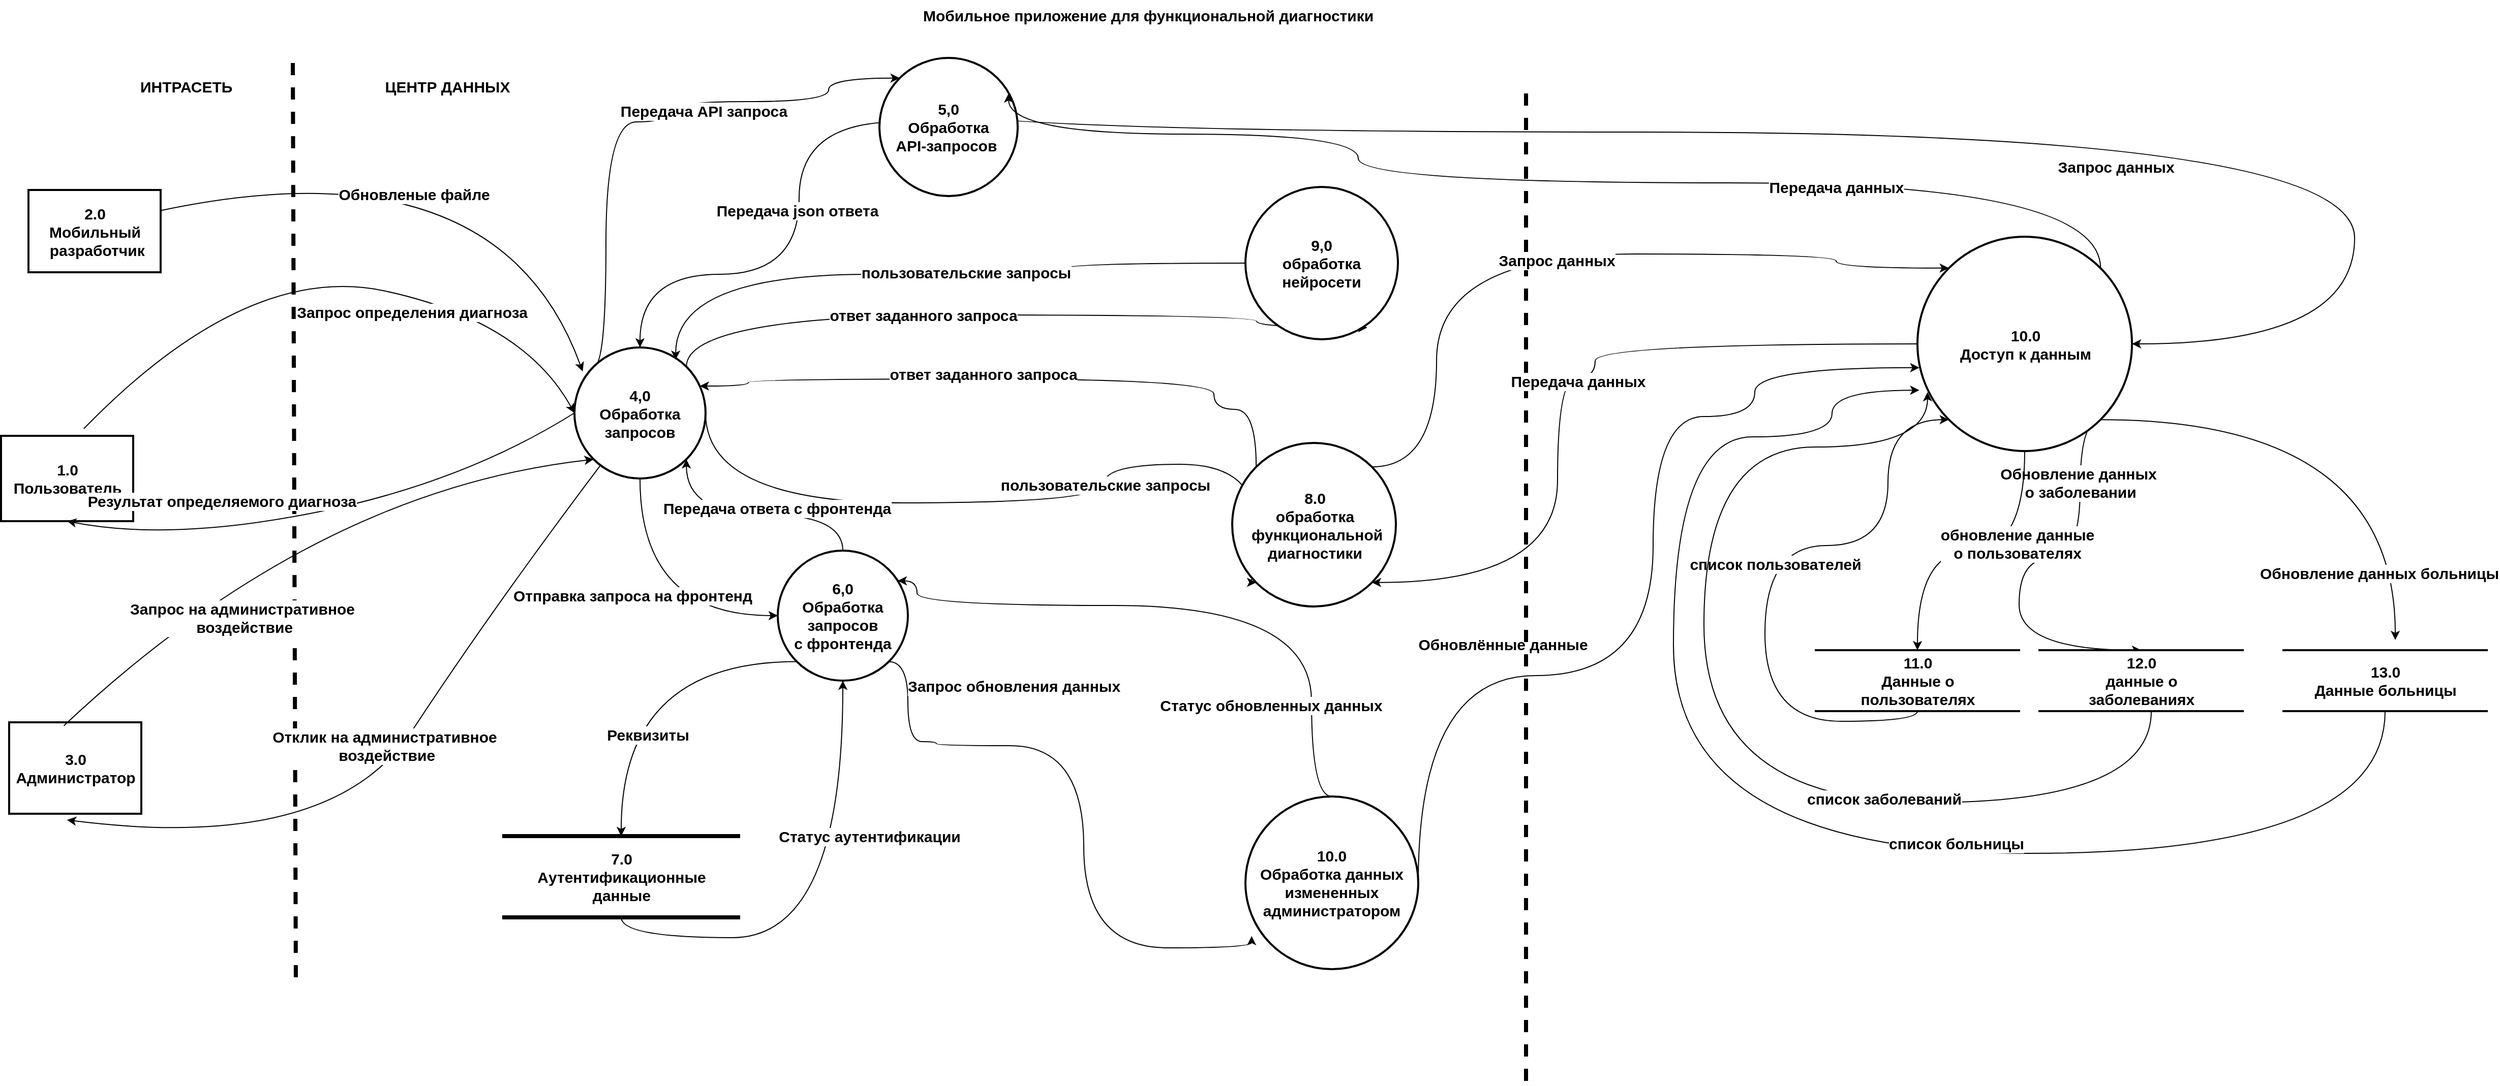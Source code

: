 <mxfile version="19.0.3" type="github">
  <diagram id="IhzEzsToBiXMktf6I1g5" name="Page-1">
    <mxGraphModel dx="1537" dy="692" grid="0" gridSize="10" guides="1" tooltips="1" connect="1" arrows="1" fold="1" page="0" pageScale="1" pageWidth="827" pageHeight="1169" math="0" shadow="0">
      <root>
        <mxCell id="0" />
        <mxCell id="1" parent="0" />
        <mxCell id="C1wmLBce0w5cXy57Bqss-13" value="" style="endArrow=none;html=1;rounded=0;fontSize=15;dashed=1;strokeWidth=4;shadow=0;fontStyle=1;exitX=0.399;exitY=-0.267;exitDx=0;exitDy=0;exitPerimeter=0;" parent="1" edge="1" source="C1wmLBce0w5cXy57Bqss-17">
          <mxGeometry width="50" height="50" relative="1" as="geometry">
            <mxPoint x="405" y="172.0" as="sourcePoint" />
            <mxPoint x="405" y="1046" as="targetPoint" />
          </mxGeometry>
        </mxCell>
        <mxCell id="C1wmLBce0w5cXy57Bqss-15" value="&lt;div style=&quot;line-height: 0.9; font-size: 15px;&quot;&gt;&lt;br style=&quot;font-size: 15px;&quot;&gt;&lt;/div&gt;&lt;div style=&quot;display: none; font-size: 15px;&quot; id=&quot;SDCloudData&quot;&gt;&lt;/div&gt;" style="text;whiteSpace=wrap;html=1;fontSize=15;fontStyle=1" parent="1" vertex="1">
          <mxGeometry x="392" y="165" width="3" height="15" as="geometry" />
        </mxCell>
        <mxCell id="C1wmLBce0w5cXy57Bqss-16" value="1.0&lt;br style=&quot;font-size: 15px;&quot;&gt;Пользователь&lt;div style=&quot;display: none; font-size: 15px;&quot; id=&quot;SDCloudData&quot;&gt;&lt;/div&gt;" style="html=1;dashed=0;whitespace=wrap;fontStyle=1;fontSize=15;strokeWidth=2;" parent="1" vertex="1">
          <mxGeometry x="115" y="509" width="130" height="84" as="geometry" />
        </mxCell>
        <mxCell id="C1wmLBce0w5cXy57Bqss-17" value="ИНТРАСЕТЬ&amp;nbsp; &amp;nbsp; &amp;nbsp; &amp;nbsp; &amp;nbsp; &amp;nbsp; &amp;nbsp; &amp;nbsp; &amp;nbsp; &amp;nbsp; &amp;nbsp; &amp;nbsp; &amp;nbsp; &amp;nbsp; &amp;nbsp; &amp;nbsp; &amp;nbsp; &amp;nbsp; ЦЕНТР ДАННЫХ&lt;div style=&quot;display: none; font-size: 15px;&quot; id=&quot;SDCloudData&quot;&gt;&lt;/div&gt;" style="text;whiteSpace=wrap;html=1;strokeWidth=2;fontStyle=1;fontSize=15;" parent="1" vertex="1">
          <mxGeometry x="250" y="150" width="381" height="30" as="geometry" />
        </mxCell>
        <mxCell id="C1wmLBce0w5cXy57Bqss-18" value="Мобильное приложение для функциональной диагностики" style="text;whiteSpace=wrap;html=1;fontSize=15;fontStyle=1" parent="1" vertex="1">
          <mxGeometry x="1020" y="80" width="600" height="30" as="geometry" />
        </mxCell>
        <mxCell id="C1wmLBce0w5cXy57Bqss-19" value="2.0&lt;br style=&quot;font-size: 15px;&quot;&gt;Мобильный&lt;br style=&quot;font-size: 15px;&quot;&gt;&amp;nbsp;разработчик&lt;div style=&quot;display: none; font-size: 15px;&quot; id=&quot;SDCloudData&quot;&gt;&lt;/div&gt;" style="html=1;dashed=0;whitespace=wrap;fontStyle=1;fontSize=15;strokeWidth=2;" parent="1" vertex="1">
          <mxGeometry x="142" y="267" width="130" height="81" as="geometry" />
        </mxCell>
        <mxCell id="C1wmLBce0w5cXy57Bqss-20" value="3.0&lt;br style=&quot;font-size: 15px;&quot;&gt;Администратор&lt;br style=&quot;font-size: 15px;&quot;&gt;&lt;div style=&quot;display: none; font-size: 15px;&quot; id=&quot;SDCloudData&quot;&gt;&lt;/div&gt;" style="html=1;dashed=0;whitespace=wrap;fontStyle=1;fontSize=15;strokeWidth=2;" parent="1" vertex="1">
          <mxGeometry x="123" y="791" width="130" height="90" as="geometry" />
        </mxCell>
        <mxCell id="C1wmLBce0w5cXy57Bqss-21" value="" style="curved=1;endArrow=classic;html=1;rounded=0;fontSize=15;exitX=0.626;exitY=-0.083;exitDx=0;exitDy=0;exitPerimeter=0;entryX=0;entryY=0.5;entryDx=0;entryDy=0;fontStyle=1" parent="1" source="C1wmLBce0w5cXy57Bqss-16" target="GBtB8UjbD1A0Evd2xpRH-1" edge="1">
          <mxGeometry width="50" height="50" relative="1" as="geometry">
            <mxPoint x="266" y="442" as="sourcePoint" />
            <mxPoint x="674.218" y="429.064" as="targetPoint" />
            <Array as="points">
              <mxPoint x="357" y="337" />
              <mxPoint x="629" y="396" />
            </Array>
          </mxGeometry>
        </mxCell>
        <mxCell id="C1wmLBce0w5cXy57Bqss-22" value="&lt;font style=&quot;font-size: 15px;&quot;&gt;Запрос определения диагноза&lt;/font&gt;" style="edgeLabel;html=1;align=center;verticalAlign=middle;resizable=0;points=[];fontSize=15;fontStyle=1" parent="C1wmLBce0w5cXy57Bqss-21" vertex="1" connectable="0">
          <mxGeometry x="0.241" y="-22" relative="1" as="geometry">
            <mxPoint x="20" y="-3" as="offset" />
          </mxGeometry>
        </mxCell>
        <mxCell id="C1wmLBce0w5cXy57Bqss-23" value="" style="curved=1;endArrow=classic;html=1;rounded=0;fontSize=15;entryX=0.5;entryY=1;entryDx=0;entryDy=0;exitX=0;exitY=0.5;exitDx=0;exitDy=0;fontStyle=1" parent="1" source="GBtB8UjbD1A0Evd2xpRH-1" target="C1wmLBce0w5cXy57Bqss-16" edge="1">
          <mxGeometry width="50" height="50" relative="1" as="geometry">
            <mxPoint x="681.503" y="420.503" as="sourcePoint" />
            <mxPoint x="290" y="210" as="targetPoint" />
            <Array as="points">
              <mxPoint x="570" y="555" />
              <mxPoint x="283" y="613" />
            </Array>
          </mxGeometry>
        </mxCell>
        <mxCell id="C1wmLBce0w5cXy57Bqss-24" value="Результат определяемого диагноза" style="edgeLabel;html=1;align=center;verticalAlign=middle;resizable=0;points=[];fontSize=15;fontStyle=1" parent="C1wmLBce0w5cXy57Bqss-23" vertex="1" connectable="0">
          <mxGeometry x="0.404" y="-17" relative="1" as="geometry">
            <mxPoint x="1" y="-13" as="offset" />
          </mxGeometry>
        </mxCell>
        <mxCell id="C1wmLBce0w5cXy57Bqss-25" value="" style="curved=1;endArrow=classic;html=1;rounded=0;fontSize=15;exitX=1;exitY=0.25;exitDx=0;exitDy=0;entryX=0.063;entryY=0.183;entryDx=0;entryDy=0;fontStyle=1;entryPerimeter=0;" parent="1" source="C1wmLBce0w5cXy57Bqss-19" target="GBtB8UjbD1A0Evd2xpRH-1" edge="1">
          <mxGeometry width="50" height="50" relative="1" as="geometry">
            <mxPoint x="400" y="290" as="sourcePoint" />
            <mxPoint x="731" y="400" as="targetPoint" />
            <Array as="points">
              <mxPoint x="604" y="217" />
            </Array>
          </mxGeometry>
        </mxCell>
        <mxCell id="C1wmLBce0w5cXy57Bqss-26" value="Обновленые файле" style="edgeLabel;html=1;align=center;verticalAlign=middle;resizable=0;points=[];fontSize=15;fontStyle=1" parent="C1wmLBce0w5cXy57Bqss-25" vertex="1" connectable="0">
          <mxGeometry x="0.3" y="-18" relative="1" as="geometry">
            <mxPoint x="-80" y="11" as="offset" />
          </mxGeometry>
        </mxCell>
        <mxCell id="C1wmLBce0w5cXy57Bqss-27" value="" style="curved=1;endArrow=classic;html=1;rounded=0;fontSize=15;exitX=0.414;exitY=0.037;exitDx=0;exitDy=0;entryX=0;entryY=1;entryDx=0;entryDy=0;exitPerimeter=0;fontStyle=1" parent="1" source="C1wmLBce0w5cXy57Bqss-20" target="GBtB8UjbD1A0Evd2xpRH-1" edge="1">
          <mxGeometry width="50" height="50" relative="1" as="geometry">
            <mxPoint x="213" y="519" as="sourcePoint" />
            <mxPoint x="681.503" y="519.497" as="targetPoint" />
            <Array as="points">
              <mxPoint x="423" y="563" />
            </Array>
          </mxGeometry>
        </mxCell>
        <mxCell id="C1wmLBce0w5cXy57Bqss-28" value="Запрос на административное&lt;br style=&quot;font-size: 15px;&quot;&gt;&amp;nbsp;воздействие" style="edgeLabel;html=1;align=center;verticalAlign=middle;resizable=0;points=[];fontSize=15;fontStyle=1" parent="C1wmLBce0w5cXy57Bqss-27" vertex="1" connectable="0">
          <mxGeometry x="-0.311" y="-5" relative="1" as="geometry">
            <mxPoint x="17" y="35" as="offset" />
          </mxGeometry>
        </mxCell>
        <mxCell id="C1wmLBce0w5cXy57Bqss-29" value="" style="curved=1;endArrow=classic;html=1;rounded=0;fontSize=15;entryX=0.438;entryY=1.068;entryDx=0;entryDy=0;entryPerimeter=0;fontStyle=1" parent="1" source="GBtB8UjbD1A0Evd2xpRH-1" target="C1wmLBce0w5cXy57Bqss-20" edge="1">
          <mxGeometry width="50" height="50" relative="1" as="geometry">
            <mxPoint x="731" y="540" as="sourcePoint" />
            <mxPoint x="175" y="572" as="targetPoint" />
            <Array as="points">
              <mxPoint x="599" y="678" />
              <mxPoint x="440" y="920" />
            </Array>
          </mxGeometry>
        </mxCell>
        <mxCell id="C1wmLBce0w5cXy57Bqss-30" value="Отклик на административное&lt;br style=&quot;font-size: 15px;&quot;&gt;&amp;nbsp;воздействие" style="edgeLabel;html=1;align=center;verticalAlign=middle;resizable=0;points=[];fontSize=15;fontStyle=1" parent="C1wmLBce0w5cXy57Bqss-29" vertex="1" connectable="0">
          <mxGeometry x="0.272" y="-8" relative="1" as="geometry">
            <mxPoint x="57" y="-100" as="offset" />
          </mxGeometry>
        </mxCell>
        <mxCell id="GBtB8UjbD1A0Evd2xpRH-12" style="edgeStyle=orthogonalEdgeStyle;rounded=0;orthogonalLoop=1;jettySize=auto;html=1;exitX=0.5;exitY=1;exitDx=0;exitDy=0;entryX=0;entryY=0.5;entryDx=0;entryDy=0;curved=1;fontSize=15;fontStyle=1" edge="1" parent="1" source="GBtB8UjbD1A0Evd2xpRH-1" target="GBtB8UjbD1A0Evd2xpRH-4">
          <mxGeometry relative="1" as="geometry" />
        </mxCell>
        <mxCell id="GBtB8UjbD1A0Evd2xpRH-14" value="Отправка запроса на фронтенд" style="edgeLabel;html=1;align=center;verticalAlign=middle;resizable=0;points=[];fontSize=15;fontStyle=1" vertex="1" connectable="0" parent="GBtB8UjbD1A0Evd2xpRH-12">
          <mxGeometry x="-0.053" y="26" relative="1" as="geometry">
            <mxPoint x="-34" y="-13" as="offset" />
          </mxGeometry>
        </mxCell>
        <mxCell id="GBtB8UjbD1A0Evd2xpRH-27" style="edgeStyle=orthogonalEdgeStyle;curved=1;rounded=0;orthogonalLoop=1;jettySize=auto;html=1;exitX=0;exitY=0;exitDx=0;exitDy=0;entryX=0;entryY=0;entryDx=0;entryDy=0;fontSize=15;fontStyle=1" edge="1" parent="1" source="GBtB8UjbD1A0Evd2xpRH-1" target="GBtB8UjbD1A0Evd2xpRH-2">
          <mxGeometry relative="1" as="geometry">
            <Array as="points">
              <mxPoint x="710" y="441" />
              <mxPoint x="710" y="200" />
              <mxPoint x="770" y="200" />
              <mxPoint x="770" y="180" />
              <mxPoint x="929" y="180" />
            </Array>
          </mxGeometry>
        </mxCell>
        <mxCell id="GBtB8UjbD1A0Evd2xpRH-29" value="Передача АPI запроса" style="edgeLabel;html=1;align=center;verticalAlign=middle;resizable=0;points=[];fontSize=15;fontStyle=1" vertex="1" connectable="0" parent="GBtB8UjbD1A0Evd2xpRH-27">
          <mxGeometry x="0.015" y="-1" relative="1" as="geometry">
            <mxPoint x="52" y="-12" as="offset" />
          </mxGeometry>
        </mxCell>
        <mxCell id="GBtB8UjbD1A0Evd2xpRH-31" style="edgeStyle=orthogonalEdgeStyle;curved=1;rounded=0;orthogonalLoop=1;jettySize=auto;html=1;exitX=1;exitY=0;exitDx=0;exitDy=0;entryX=0.8;entryY=0.923;entryDx=0;entryDy=0;entryPerimeter=0;fontSize=15;fontStyle=1" edge="1" parent="1" source="GBtB8UjbD1A0Evd2xpRH-1" target="GBtB8UjbD1A0Evd2xpRH-5">
          <mxGeometry relative="1" as="geometry">
            <Array as="points">
              <mxPoint x="789" y="390" />
              <mxPoint x="1350" y="390" />
            </Array>
          </mxGeometry>
        </mxCell>
        <mxCell id="GBtB8UjbD1A0Evd2xpRH-34" value="ответ заданного запроса" style="edgeLabel;html=1;align=center;verticalAlign=middle;resizable=0;points=[];fontSize=15;fontStyle=1" vertex="1" connectable="0" parent="GBtB8UjbD1A0Evd2xpRH-31">
          <mxGeometry x="0.062" y="18" relative="1" as="geometry">
            <mxPoint x="-106" y="18" as="offset" />
          </mxGeometry>
        </mxCell>
        <mxCell id="GBtB8UjbD1A0Evd2xpRH-40" style="edgeStyle=orthogonalEdgeStyle;curved=1;rounded=0;orthogonalLoop=1;jettySize=auto;html=1;exitX=1;exitY=0.5;exitDx=0;exitDy=0;entryX=0;entryY=1;entryDx=0;entryDy=0;fontSize=15;fontStyle=1" edge="1" parent="1" source="GBtB8UjbD1A0Evd2xpRH-1" target="GBtB8UjbD1A0Evd2xpRH-37">
          <mxGeometry relative="1" as="geometry">
            <Array as="points">
              <mxPoint x="808" y="575" />
              <mxPoint x="1200" y="575" />
              <mxPoint x="1200" y="537" />
              <mxPoint x="1348" y="537" />
            </Array>
          </mxGeometry>
        </mxCell>
        <mxCell id="GBtB8UjbD1A0Evd2xpRH-42" value="пользовательские запросы" style="edgeLabel;html=1;align=center;verticalAlign=middle;resizable=0;points=[];fontSize=15;fontStyle=1" vertex="1" connectable="0" parent="GBtB8UjbD1A0Evd2xpRH-40">
          <mxGeometry x="0.272" y="-1" relative="1" as="geometry">
            <mxPoint as="offset" />
          </mxGeometry>
        </mxCell>
        <mxCell id="GBtB8UjbD1A0Evd2xpRH-1" value="4,0&lt;br style=&quot;font-size: 15px;&quot;&gt;Обработка запросов" style="ellipse;whiteSpace=wrap;html=1;aspect=fixed;strokeWidth=2;fontSize=15;fontStyle=1" vertex="1" parent="1">
          <mxGeometry x="679" y="422" width="129" height="129" as="geometry" />
        </mxCell>
        <mxCell id="GBtB8UjbD1A0Evd2xpRH-28" style="edgeStyle=orthogonalEdgeStyle;curved=1;rounded=0;orthogonalLoop=1;jettySize=auto;html=1;exitX=1;exitY=0;exitDx=0;exitDy=0;entryX=0.5;entryY=0;entryDx=0;entryDy=0;fontSize=15;fontStyle=1" edge="1" parent="1" source="GBtB8UjbD1A0Evd2xpRH-2" target="GBtB8UjbD1A0Evd2xpRH-1">
          <mxGeometry relative="1" as="geometry">
            <Array as="points">
              <mxPoint x="900" y="200" />
              <mxPoint x="900" y="350" />
              <mxPoint x="743" y="350" />
            </Array>
          </mxGeometry>
        </mxCell>
        <mxCell id="GBtB8UjbD1A0Evd2xpRH-30" value="Передача json ответа" style="edgeLabel;html=1;align=center;verticalAlign=middle;resizable=0;points=[];fontSize=15;fontStyle=1" vertex="1" connectable="0" parent="GBtB8UjbD1A0Evd2xpRH-28">
          <mxGeometry x="-0.207" y="-9" relative="1" as="geometry">
            <mxPoint x="7" y="80" as="offset" />
          </mxGeometry>
        </mxCell>
        <mxCell id="GBtB8UjbD1A0Evd2xpRH-75" style="edgeStyle=orthogonalEdgeStyle;curved=1;rounded=0;orthogonalLoop=1;jettySize=auto;html=1;exitX=1;exitY=0;exitDx=0;exitDy=0;entryX=1;entryY=0.5;entryDx=0;entryDy=0;fontSize=15;fontStyle=1" edge="1" parent="1" source="GBtB8UjbD1A0Evd2xpRH-2" target="GBtB8UjbD1A0Evd2xpRH-44">
          <mxGeometry relative="1" as="geometry">
            <Array as="points">
              <mxPoint x="1025" y="210" />
              <mxPoint x="2430" y="210" />
              <mxPoint x="2430" y="419" />
            </Array>
          </mxGeometry>
        </mxCell>
        <mxCell id="GBtB8UjbD1A0Evd2xpRH-78" value="Запрос данных" style="edgeLabel;html=1;align=center;verticalAlign=middle;resizable=0;points=[];fontSize=15;fontStyle=1" vertex="1" connectable="0" parent="GBtB8UjbD1A0Evd2xpRH-75">
          <mxGeometry x="0.322" y="-34" relative="1" as="geometry">
            <mxPoint as="offset" />
          </mxGeometry>
        </mxCell>
        <mxCell id="GBtB8UjbD1A0Evd2xpRH-2" value="5,0&lt;br style=&quot;font-size: 15px;&quot;&gt;Обработка&lt;br style=&quot;font-size: 15px;&quot;&gt;API-запросов&amp;nbsp;" style="ellipse;whiteSpace=wrap;html=1;aspect=fixed;fillColor=default;fontSize=15;fontStyle=1;strokeWidth=2;" vertex="1" parent="1">
          <mxGeometry x="979" y="137" width="136" height="136" as="geometry" />
        </mxCell>
        <mxCell id="GBtB8UjbD1A0Evd2xpRH-13" style="edgeStyle=orthogonalEdgeStyle;curved=1;rounded=0;orthogonalLoop=1;jettySize=auto;html=1;exitX=0.5;exitY=0;exitDx=0;exitDy=0;entryX=1;entryY=1;entryDx=0;entryDy=0;fontSize=15;fontStyle=1" edge="1" parent="1" source="GBtB8UjbD1A0Evd2xpRH-4" target="GBtB8UjbD1A0Evd2xpRH-1">
          <mxGeometry relative="1" as="geometry" />
        </mxCell>
        <mxCell id="GBtB8UjbD1A0Evd2xpRH-15" value="Передача ответа с фронтенда" style="edgeLabel;html=1;align=center;verticalAlign=middle;resizable=0;points=[];fontSize=15;fontStyle=1" vertex="1" connectable="0" parent="GBtB8UjbD1A0Evd2xpRH-13">
          <mxGeometry x="-0.081" y="29" relative="1" as="geometry">
            <mxPoint x="11" y="-36" as="offset" />
          </mxGeometry>
        </mxCell>
        <mxCell id="GBtB8UjbD1A0Evd2xpRH-16" style="edgeStyle=orthogonalEdgeStyle;curved=1;rounded=0;orthogonalLoop=1;jettySize=auto;html=1;exitX=1;exitY=1;exitDx=0;exitDy=0;entryX=0.036;entryY=0.808;entryDx=0;entryDy=0;entryPerimeter=0;fontSize=15;fontStyle=1" edge="1" parent="1" source="GBtB8UjbD1A0Evd2xpRH-4" target="GBtB8UjbD1A0Evd2xpRH-6">
          <mxGeometry relative="1" as="geometry">
            <Array as="points">
              <mxPoint x="1007" y="810" />
              <mxPoint x="1035" y="810" />
              <mxPoint x="1035" y="814" />
              <mxPoint x="1180" y="814" />
              <mxPoint x="1180" y="1013" />
              <mxPoint x="1345" y="1013" />
            </Array>
          </mxGeometry>
        </mxCell>
        <mxCell id="GBtB8UjbD1A0Evd2xpRH-18" value="Запрос обновления данных" style="edgeLabel;html=1;align=center;verticalAlign=middle;resizable=0;points=[];fontSize=15;fontStyle=1" vertex="1" connectable="0" parent="GBtB8UjbD1A0Evd2xpRH-16">
          <mxGeometry x="-0.039" y="27" relative="1" as="geometry">
            <mxPoint x="-96" y="-97" as="offset" />
          </mxGeometry>
        </mxCell>
        <mxCell id="GBtB8UjbD1A0Evd2xpRH-21" style="edgeStyle=orthogonalEdgeStyle;curved=1;rounded=0;orthogonalLoop=1;jettySize=auto;html=1;exitX=0;exitY=1;exitDx=0;exitDy=0;entryX=0.5;entryY=0;entryDx=0;entryDy=0;fontSize=15;fontStyle=1" edge="1" parent="1" source="GBtB8UjbD1A0Evd2xpRH-4" target="GBtB8UjbD1A0Evd2xpRH-20">
          <mxGeometry relative="1" as="geometry" />
        </mxCell>
        <mxCell id="GBtB8UjbD1A0Evd2xpRH-23" value="Реквизиты" style="edgeLabel;html=1;align=center;verticalAlign=middle;resizable=0;points=[];fontSize=15;fontStyle=1" vertex="1" connectable="0" parent="GBtB8UjbD1A0Evd2xpRH-21">
          <mxGeometry x="0.414" y="26" relative="1" as="geometry">
            <mxPoint y="1" as="offset" />
          </mxGeometry>
        </mxCell>
        <mxCell id="GBtB8UjbD1A0Evd2xpRH-4" value="6,0&lt;br style=&quot;font-size: 15px;&quot;&gt;Обработка запросов&lt;br style=&quot;font-size: 15px;&quot;&gt;с фронтенда" style="ellipse;whiteSpace=wrap;html=1;aspect=fixed;fillColor=default;fontSize=15;fontStyle=1;strokeWidth=2;" vertex="1" parent="1">
          <mxGeometry x="879" y="622" width="128" height="128" as="geometry" />
        </mxCell>
        <mxCell id="GBtB8UjbD1A0Evd2xpRH-32" style="edgeStyle=orthogonalEdgeStyle;curved=1;rounded=0;orthogonalLoop=1;jettySize=auto;html=1;exitX=0;exitY=0.5;exitDx=0;exitDy=0;entryX=0.772;entryY=0.094;entryDx=0;entryDy=0;entryPerimeter=0;fontSize=15;fontStyle=1" edge="1" parent="1" source="GBtB8UjbD1A0Evd2xpRH-5" target="GBtB8UjbD1A0Evd2xpRH-1">
          <mxGeometry relative="1" as="geometry">
            <Array as="points">
              <mxPoint x="1160" y="350" />
              <mxPoint x="779" y="350" />
            </Array>
          </mxGeometry>
        </mxCell>
        <mxCell id="GBtB8UjbD1A0Evd2xpRH-33" value="пользовательские запросы" style="edgeLabel;html=1;align=center;verticalAlign=middle;resizable=0;points=[];fontSize=15;fontStyle=1" vertex="1" connectable="0" parent="GBtB8UjbD1A0Evd2xpRH-32">
          <mxGeometry x="-0.126" y="-2" relative="1" as="geometry">
            <mxPoint as="offset" />
          </mxGeometry>
        </mxCell>
        <mxCell id="GBtB8UjbD1A0Evd2xpRH-5" value="9,0&lt;br style=&quot;font-size: 15px;&quot;&gt;обработка нейросети" style="ellipse;whiteSpace=wrap;html=1;aspect=fixed;fillColor=default;fontSize=15;fontStyle=1;strokeWidth=2;" vertex="1" parent="1">
          <mxGeometry x="1339" y="264" width="150" height="150" as="geometry" />
        </mxCell>
        <mxCell id="GBtB8UjbD1A0Evd2xpRH-17" style="edgeStyle=orthogonalEdgeStyle;curved=1;rounded=0;orthogonalLoop=1;jettySize=auto;html=1;exitX=0.5;exitY=0;exitDx=0;exitDy=0;entryX=0.922;entryY=0.232;entryDx=0;entryDy=0;entryPerimeter=0;fontSize=15;fontStyle=1" edge="1" parent="1" source="GBtB8UjbD1A0Evd2xpRH-6" target="GBtB8UjbD1A0Evd2xpRH-4">
          <mxGeometry relative="1" as="geometry">
            <Array as="points">
              <mxPoint x="1404" y="864" />
              <mxPoint x="1404" y="676" />
              <mxPoint x="1016" y="676" />
            </Array>
          </mxGeometry>
        </mxCell>
        <mxCell id="GBtB8UjbD1A0Evd2xpRH-19" value="Статус обновленных данных" style="edgeLabel;html=1;align=center;verticalAlign=middle;resizable=0;points=[];fontSize=15;fontStyle=1" vertex="1" connectable="0" parent="GBtB8UjbD1A0Evd2xpRH-17">
          <mxGeometry x="-0.028" y="22" relative="1" as="geometry">
            <mxPoint x="62" y="76" as="offset" />
          </mxGeometry>
        </mxCell>
        <mxCell id="GBtB8UjbD1A0Evd2xpRH-69" style="edgeStyle=orthogonalEdgeStyle;curved=1;rounded=0;orthogonalLoop=1;jettySize=auto;html=1;exitX=1;exitY=0.5;exitDx=0;exitDy=0;entryX=0.009;entryY=0.611;entryDx=0;entryDy=0;fontSize=15;entryPerimeter=0;fontStyle=1" edge="1" parent="1" source="GBtB8UjbD1A0Evd2xpRH-6" target="GBtB8UjbD1A0Evd2xpRH-44">
          <mxGeometry relative="1" as="geometry">
            <Array as="points">
              <mxPoint x="1740" y="745" />
              <mxPoint x="1740" y="490" />
              <mxPoint x="1840" y="490" />
              <mxPoint x="1840" y="442" />
            </Array>
          </mxGeometry>
        </mxCell>
        <mxCell id="GBtB8UjbD1A0Evd2xpRH-70" value="Обновлённые данные" style="edgeLabel;html=1;align=center;verticalAlign=middle;resizable=0;points=[];fontSize=15;fontStyle=1" vertex="1" connectable="0" parent="GBtB8UjbD1A0Evd2xpRH-69">
          <mxGeometry x="-0.427" y="30" relative="1" as="geometry">
            <mxPoint y="-1" as="offset" />
          </mxGeometry>
        </mxCell>
        <mxCell id="GBtB8UjbD1A0Evd2xpRH-6" value="10.0&lt;br style=&quot;font-size: 15px;&quot;&gt;Обработка данных измененных администратором" style="ellipse;whiteSpace=wrap;html=1;aspect=fixed;fillColor=default;fontSize=15;fontStyle=1;strokeWidth=2;" vertex="1" parent="1">
          <mxGeometry x="1339" y="864" width="170" height="170" as="geometry" />
        </mxCell>
        <mxCell id="GBtB8UjbD1A0Evd2xpRH-22" style="edgeStyle=orthogonalEdgeStyle;curved=1;rounded=0;orthogonalLoop=1;jettySize=auto;html=1;exitX=0.5;exitY=1;exitDx=0;exitDy=0;fontSize=15;fontStyle=1" edge="1" parent="1" source="GBtB8UjbD1A0Evd2xpRH-20" target="GBtB8UjbD1A0Evd2xpRH-4">
          <mxGeometry relative="1" as="geometry" />
        </mxCell>
        <mxCell id="GBtB8UjbD1A0Evd2xpRH-24" value="Статус аутентификации" style="edgeLabel;html=1;align=center;verticalAlign=middle;resizable=0;points=[];fontSize=15;fontStyle=1" vertex="1" connectable="0" parent="GBtB8UjbD1A0Evd2xpRH-22">
          <mxGeometry x="0.372" y="19" relative="1" as="geometry">
            <mxPoint x="45" y="-1" as="offset" />
          </mxGeometry>
        </mxCell>
        <mxCell id="GBtB8UjbD1A0Evd2xpRH-20" value="7.0&lt;br style=&quot;font-size: 15px;&quot;&gt;Аутентификационные &lt;br style=&quot;font-size: 15px;&quot;&gt;данные" style="html=1;dashed=0;whitespace=wrap;shape=partialRectangle;right=0;left=0;fillColor=default;strokeWidth=4;fontStyle=1;fontSize=15;" vertex="1" parent="1">
          <mxGeometry x="610" y="903" width="230" height="80" as="geometry" />
        </mxCell>
        <mxCell id="GBtB8UjbD1A0Evd2xpRH-35" value="" style="endArrow=none;html=1;rounded=0;fontSize=15;dashed=1;strokeWidth=4;shadow=0;fontStyle=1" edge="1" parent="1">
          <mxGeometry width="50" height="50" relative="1" as="geometry">
            <mxPoint x="1615" y="172" as="sourcePoint" />
            <mxPoint x="1615" y="1145" as="targetPoint" />
          </mxGeometry>
        </mxCell>
        <mxCell id="GBtB8UjbD1A0Evd2xpRH-41" style="edgeStyle=orthogonalEdgeStyle;curved=1;rounded=0;orthogonalLoop=1;jettySize=auto;html=1;exitX=0;exitY=0;exitDx=0;exitDy=0;fontSize=15;fontStyle=1" edge="1" parent="1" source="GBtB8UjbD1A0Evd2xpRH-37" target="GBtB8UjbD1A0Evd2xpRH-1">
          <mxGeometry relative="1" as="geometry">
            <Array as="points">
              <mxPoint x="1350" y="483" />
              <mxPoint x="1308" y="483" />
              <mxPoint x="1308" y="453" />
              <mxPoint x="850" y="453" />
              <mxPoint x="850" y="460" />
            </Array>
          </mxGeometry>
        </mxCell>
        <mxCell id="GBtB8UjbD1A0Evd2xpRH-43" value="ответ заданного запроса" style="edgeLabel;html=1;align=center;verticalAlign=middle;resizable=0;points=[];fontSize=15;fontStyle=1" vertex="1" connectable="0" parent="GBtB8UjbD1A0Evd2xpRH-41">
          <mxGeometry x="-0.327" y="5" relative="1" as="geometry">
            <mxPoint x="-140" y="-10" as="offset" />
          </mxGeometry>
        </mxCell>
        <mxCell id="GBtB8UjbD1A0Evd2xpRH-71" style="edgeStyle=orthogonalEdgeStyle;curved=1;rounded=0;orthogonalLoop=1;jettySize=auto;html=1;exitX=1;exitY=0;exitDx=0;exitDy=0;entryX=0;entryY=0;entryDx=0;entryDy=0;fontSize=15;fontStyle=1" edge="1" parent="1" source="GBtB8UjbD1A0Evd2xpRH-37" target="GBtB8UjbD1A0Evd2xpRH-44">
          <mxGeometry relative="1" as="geometry">
            <Array as="points">
              <mxPoint x="1527" y="330" />
              <mxPoint x="1920" y="330" />
              <mxPoint x="1920" y="344" />
            </Array>
          </mxGeometry>
        </mxCell>
        <mxCell id="GBtB8UjbD1A0Evd2xpRH-73" value="Запрос данных" style="edgeLabel;html=1;align=center;verticalAlign=middle;resizable=0;points=[];fontSize=15;fontStyle=1" vertex="1" connectable="0" parent="GBtB8UjbD1A0Evd2xpRH-71">
          <mxGeometry x="-0.011" y="-6" relative="1" as="geometry">
            <mxPoint as="offset" />
          </mxGeometry>
        </mxCell>
        <mxCell id="GBtB8UjbD1A0Evd2xpRH-37" value="&lt;span style=&quot;font-size: 15px;&quot;&gt;8.0&lt;br style=&quot;font-size: 15px;&quot;&gt;обработка&lt;br style=&quot;font-size: 15px;&quot;&gt;&amp;nbsp;функциональной &lt;br style=&quot;font-size: 15px;&quot;&gt;диагностики&lt;/span&gt;" style="shape=ellipse;html=1;dashed=0;whitespace=wrap;aspect=fixed;perimeter=ellipsePerimeter;fontSize=15;strokeWidth=2;fillColor=default;fontStyle=1" vertex="1" parent="1">
          <mxGeometry x="1326" y="516" width="161" height="161" as="geometry" />
        </mxCell>
        <mxCell id="GBtB8UjbD1A0Evd2xpRH-49" style="edgeStyle=orthogonalEdgeStyle;curved=1;rounded=0;orthogonalLoop=1;jettySize=auto;html=1;exitX=1;exitY=1;exitDx=0;exitDy=0;entryX=0.5;entryY=0;entryDx=0;entryDy=0;fontSize=15;fontStyle=1" edge="1" parent="1" source="GBtB8UjbD1A0Evd2xpRH-44" target="GBtB8UjbD1A0Evd2xpRH-46">
          <mxGeometry relative="1" as="geometry">
            <Array as="points">
              <mxPoint x="2160" y="493" />
              <mxPoint x="2160" y="630" />
              <mxPoint x="2100" y="630" />
            </Array>
          </mxGeometry>
        </mxCell>
        <mxCell id="GBtB8UjbD1A0Evd2xpRH-60" value="Обновление данных&lt;br style=&quot;font-size: 15px;&quot;&gt;&amp;nbsp;о заболевании" style="edgeLabel;html=1;align=center;verticalAlign=middle;resizable=0;points=[];fontSize=15;fontStyle=1" vertex="1" connectable="0" parent="GBtB8UjbD1A0Evd2xpRH-49">
          <mxGeometry x="-0.621" y="-2" relative="1" as="geometry">
            <mxPoint y="1" as="offset" />
          </mxGeometry>
        </mxCell>
        <mxCell id="GBtB8UjbD1A0Evd2xpRH-63" value="Обновление данных&lt;br style=&quot;font-size: 15px;&quot;&gt;&amp;nbsp;о заболевании" style="edgeLabel;html=1;align=center;verticalAlign=middle;resizable=0;points=[];fontSize=15;fontStyle=1" vertex="1" connectable="0" parent="GBtB8UjbD1A0Evd2xpRH-49">
          <mxGeometry x="-0.621" y="-2" relative="1" as="geometry">
            <mxPoint y="1" as="offset" />
          </mxGeometry>
        </mxCell>
        <mxCell id="GBtB8UjbD1A0Evd2xpRH-50" style="edgeStyle=orthogonalEdgeStyle;curved=1;rounded=0;orthogonalLoop=1;jettySize=auto;html=1;exitX=1;exitY=1;exitDx=0;exitDy=0;entryX=0.55;entryY=-0.167;entryDx=0;entryDy=0;entryPerimeter=0;fontSize=15;fontStyle=1" edge="1" parent="1" source="GBtB8UjbD1A0Evd2xpRH-44" target="GBtB8UjbD1A0Evd2xpRH-47">
          <mxGeometry relative="1" as="geometry" />
        </mxCell>
        <mxCell id="GBtB8UjbD1A0Evd2xpRH-61" value="Обновление данных больницы" style="edgeLabel;html=1;align=center;verticalAlign=middle;resizable=0;points=[];fontSize=15;fontStyle=1" vertex="1" connectable="0" parent="GBtB8UjbD1A0Evd2xpRH-50">
          <mxGeometry x="0.734" y="-16" relative="1" as="geometry">
            <mxPoint y="1" as="offset" />
          </mxGeometry>
        </mxCell>
        <mxCell id="GBtB8UjbD1A0Evd2xpRH-62" value="Обновление данных больницы" style="edgeLabel;html=1;align=center;verticalAlign=middle;resizable=0;points=[];fontSize=15;fontStyle=1" vertex="1" connectable="0" parent="GBtB8UjbD1A0Evd2xpRH-50">
          <mxGeometry x="0.734" y="-16" relative="1" as="geometry">
            <mxPoint y="1" as="offset" />
          </mxGeometry>
        </mxCell>
        <mxCell id="GBtB8UjbD1A0Evd2xpRH-52" style="edgeStyle=orthogonalEdgeStyle;curved=1;rounded=0;orthogonalLoop=1;jettySize=auto;html=1;exitX=0.5;exitY=1;exitDx=0;exitDy=0;entryX=0.5;entryY=0;entryDx=0;entryDy=0;fontSize=15;fontStyle=1" edge="1" parent="1" source="GBtB8UjbD1A0Evd2xpRH-44" target="GBtB8UjbD1A0Evd2xpRH-45">
          <mxGeometry relative="1" as="geometry" />
        </mxCell>
        <mxCell id="GBtB8UjbD1A0Evd2xpRH-59" value="обновление данные &lt;br style=&quot;font-size: 15px;&quot;&gt;о пользователях" style="edgeLabel;html=1;align=center;verticalAlign=middle;resizable=0;points=[];fontSize=15;fontStyle=1" vertex="1" connectable="0" parent="GBtB8UjbD1A0Evd2xpRH-52">
          <mxGeometry x="-0.396" y="-8" relative="1" as="geometry">
            <mxPoint as="offset" />
          </mxGeometry>
        </mxCell>
        <mxCell id="GBtB8UjbD1A0Evd2xpRH-64" value="обновление данные &lt;br style=&quot;font-size: 15px;&quot;&gt;о пользователях" style="edgeLabel;html=1;align=center;verticalAlign=middle;resizable=0;points=[];fontSize=15;fontStyle=1" vertex="1" connectable="0" parent="GBtB8UjbD1A0Evd2xpRH-52">
          <mxGeometry x="-0.396" y="-8" relative="1" as="geometry">
            <mxPoint as="offset" />
          </mxGeometry>
        </mxCell>
        <mxCell id="GBtB8UjbD1A0Evd2xpRH-72" style="edgeStyle=orthogonalEdgeStyle;curved=1;rounded=0;orthogonalLoop=1;jettySize=auto;html=1;exitX=0;exitY=0.5;exitDx=0;exitDy=0;entryX=1;entryY=1;entryDx=0;entryDy=0;fontSize=15;fontStyle=1" edge="1" parent="1" source="GBtB8UjbD1A0Evd2xpRH-44" target="GBtB8UjbD1A0Evd2xpRH-37">
          <mxGeometry relative="1" as="geometry">
            <Array as="points">
              <mxPoint x="1683" y="418" />
              <mxPoint x="1683" y="452" />
              <mxPoint x="1646" y="452" />
              <mxPoint x="1646" y="653" />
            </Array>
          </mxGeometry>
        </mxCell>
        <mxCell id="GBtB8UjbD1A0Evd2xpRH-74" value="Передача данных" style="edgeLabel;html=1;align=center;verticalAlign=middle;resizable=0;points=[];fontSize=15;fontStyle=1" vertex="1" connectable="0" parent="GBtB8UjbD1A0Evd2xpRH-72">
          <mxGeometry x="0.491" y="-4" relative="1" as="geometry">
            <mxPoint x="24" y="-185" as="offset" />
          </mxGeometry>
        </mxCell>
        <mxCell id="GBtB8UjbD1A0Evd2xpRH-76" style="edgeStyle=orthogonalEdgeStyle;curved=1;rounded=0;orthogonalLoop=1;jettySize=auto;html=1;exitX=1;exitY=0;exitDx=0;exitDy=0;entryX=0.934;entryY=0.257;entryDx=0;entryDy=0;entryPerimeter=0;fontSize=15;fontStyle=1" edge="1" parent="1" source="GBtB8UjbD1A0Evd2xpRH-44" target="GBtB8UjbD1A0Evd2xpRH-2">
          <mxGeometry relative="1" as="geometry">
            <Array as="points">
              <mxPoint x="2180" y="260" />
              <mxPoint x="1450" y="260" />
              <mxPoint x="1450" y="212" />
            </Array>
          </mxGeometry>
        </mxCell>
        <mxCell id="GBtB8UjbD1A0Evd2xpRH-77" value="Передача данных" style="edgeLabel;html=1;align=center;verticalAlign=middle;resizable=0;points=[];fontSize=15;fontStyle=1" vertex="1" connectable="0" parent="GBtB8UjbD1A0Evd2xpRH-76">
          <mxGeometry x="-0.448" y="4" relative="1" as="geometry">
            <mxPoint as="offset" />
          </mxGeometry>
        </mxCell>
        <mxCell id="GBtB8UjbD1A0Evd2xpRH-44" value="10.0&lt;br style=&quot;font-size: 15px;&quot;&gt;Доступ к данным" style="shape=ellipse;html=1;dashed=0;whitespace=wrap;aspect=fixed;perimeter=ellipsePerimeter;fontSize=15;strokeWidth=2;fillColor=default;fontStyle=1" vertex="1" parent="1">
          <mxGeometry x="2000" y="313" width="211" height="211" as="geometry" />
        </mxCell>
        <mxCell id="GBtB8UjbD1A0Evd2xpRH-53" style="edgeStyle=orthogonalEdgeStyle;curved=1;rounded=0;orthogonalLoop=1;jettySize=auto;html=1;exitX=0.5;exitY=1;exitDx=0;exitDy=0;entryX=0;entryY=1;entryDx=0;entryDy=0;fontSize=15;fontStyle=1" edge="1" parent="1" source="GBtB8UjbD1A0Evd2xpRH-45" target="GBtB8UjbD1A0Evd2xpRH-44">
          <mxGeometry relative="1" as="geometry">
            <Array as="points">
              <mxPoint x="2000" y="790" />
              <mxPoint x="1850" y="790" />
              <mxPoint x="1850" y="617" />
              <mxPoint x="1971" y="617" />
            </Array>
          </mxGeometry>
        </mxCell>
        <mxCell id="GBtB8UjbD1A0Evd2xpRH-56" value="список пользователей" style="edgeLabel;html=1;align=center;verticalAlign=middle;resizable=0;points=[];fontSize=15;fontStyle=1" vertex="1" connectable="0" parent="GBtB8UjbD1A0Evd2xpRH-53">
          <mxGeometry x="0.075" y="-18" relative="1" as="geometry">
            <mxPoint as="offset" />
          </mxGeometry>
        </mxCell>
        <mxCell id="GBtB8UjbD1A0Evd2xpRH-65" value="список пользователей" style="edgeLabel;html=1;align=center;verticalAlign=middle;resizable=0;points=[];fontSize=15;fontStyle=1" vertex="1" connectable="0" parent="GBtB8UjbD1A0Evd2xpRH-53">
          <mxGeometry x="0.075" y="-18" relative="1" as="geometry">
            <mxPoint as="offset" />
          </mxGeometry>
        </mxCell>
        <mxCell id="GBtB8UjbD1A0Evd2xpRH-45" value="11.0&lt;br style=&quot;font-size: 15px;&quot;&gt;Данные о &lt;br style=&quot;font-size: 15px;&quot;&gt;пользователях" style="html=1;dashed=0;whitespace=wrap;shape=partialRectangle;right=0;left=0;fontSize=15;strokeWidth=2;fillColor=default;fontStyle=1" vertex="1" parent="1">
          <mxGeometry x="1900" y="720" width="200" height="60" as="geometry" />
        </mxCell>
        <mxCell id="GBtB8UjbD1A0Evd2xpRH-46" value="12.0&lt;br style=&quot;font-size: 15px;&quot;&gt;данные о &lt;br style=&quot;font-size: 15px;&quot;&gt;заболеваниях" style="html=1;dashed=0;whitespace=wrap;shape=partialRectangle;right=0;left=0;fontSize=15;strokeWidth=2;fillColor=default;fontStyle=1" vertex="1" parent="1">
          <mxGeometry x="2120" y="720" width="200" height="60" as="geometry" />
        </mxCell>
        <mxCell id="GBtB8UjbD1A0Evd2xpRH-55" style="edgeStyle=orthogonalEdgeStyle;curved=1;rounded=0;orthogonalLoop=1;jettySize=auto;html=1;entryX=0.009;entryY=0.716;entryDx=0;entryDy=0;entryPerimeter=0;fontSize=15;fontStyle=1" edge="1" parent="1" source="GBtB8UjbD1A0Evd2xpRH-47" target="GBtB8UjbD1A0Evd2xpRH-44">
          <mxGeometry relative="1" as="geometry">
            <Array as="points">
              <mxPoint x="2460" y="920" />
              <mxPoint x="1760" y="920" />
              <mxPoint x="1760" y="510" />
              <mxPoint x="1916" y="510" />
              <mxPoint x="1916" y="464" />
            </Array>
          </mxGeometry>
        </mxCell>
        <mxCell id="GBtB8UjbD1A0Evd2xpRH-58" value="список больницы" style="edgeLabel;html=1;align=center;verticalAlign=middle;resizable=0;points=[];fontSize=15;fontStyle=1" vertex="1" connectable="0" parent="GBtB8UjbD1A0Evd2xpRH-55">
          <mxGeometry x="-0.269" y="-10" relative="1" as="geometry">
            <mxPoint as="offset" />
          </mxGeometry>
        </mxCell>
        <mxCell id="GBtB8UjbD1A0Evd2xpRH-47" value="13.0&lt;br style=&quot;font-size: 15px;&quot;&gt;Данные больницы" style="html=1;dashed=0;whitespace=wrap;shape=partialRectangle;right=0;left=0;fontSize=15;strokeWidth=2;fillColor=default;fontStyle=1" vertex="1" parent="1">
          <mxGeometry x="2360" y="720" width="200" height="60" as="geometry" />
        </mxCell>
        <mxCell id="GBtB8UjbD1A0Evd2xpRH-66" style="edgeStyle=orthogonalEdgeStyle;curved=1;rounded=0;orthogonalLoop=1;jettySize=auto;html=1;fontSize=15;fontStyle=1;entryX=0.047;entryY=0.725;entryDx=0;entryDy=0;entryPerimeter=0;" edge="1" parent="1" source="GBtB8UjbD1A0Evd2xpRH-46" target="GBtB8UjbD1A0Evd2xpRH-44">
          <mxGeometry relative="1" as="geometry">
            <mxPoint x="2230" y="800" as="sourcePoint" />
            <mxPoint x="1948.101" y="461.582" as="targetPoint" />
            <Array as="points">
              <mxPoint x="2230" y="870" />
              <mxPoint x="1790" y="870" />
              <mxPoint x="1790" y="520" />
              <mxPoint x="2010" y="520" />
            </Array>
          </mxGeometry>
        </mxCell>
        <mxCell id="GBtB8UjbD1A0Evd2xpRH-67" value="список заболеваний" style="edgeLabel;html=1;align=center;verticalAlign=middle;resizable=0;points=[];fontSize=15;fontStyle=1" vertex="1" connectable="0" parent="GBtB8UjbD1A0Evd2xpRH-66">
          <mxGeometry x="-0.388" y="-4" relative="1" as="geometry">
            <mxPoint as="offset" />
          </mxGeometry>
        </mxCell>
      </root>
    </mxGraphModel>
  </diagram>
</mxfile>
